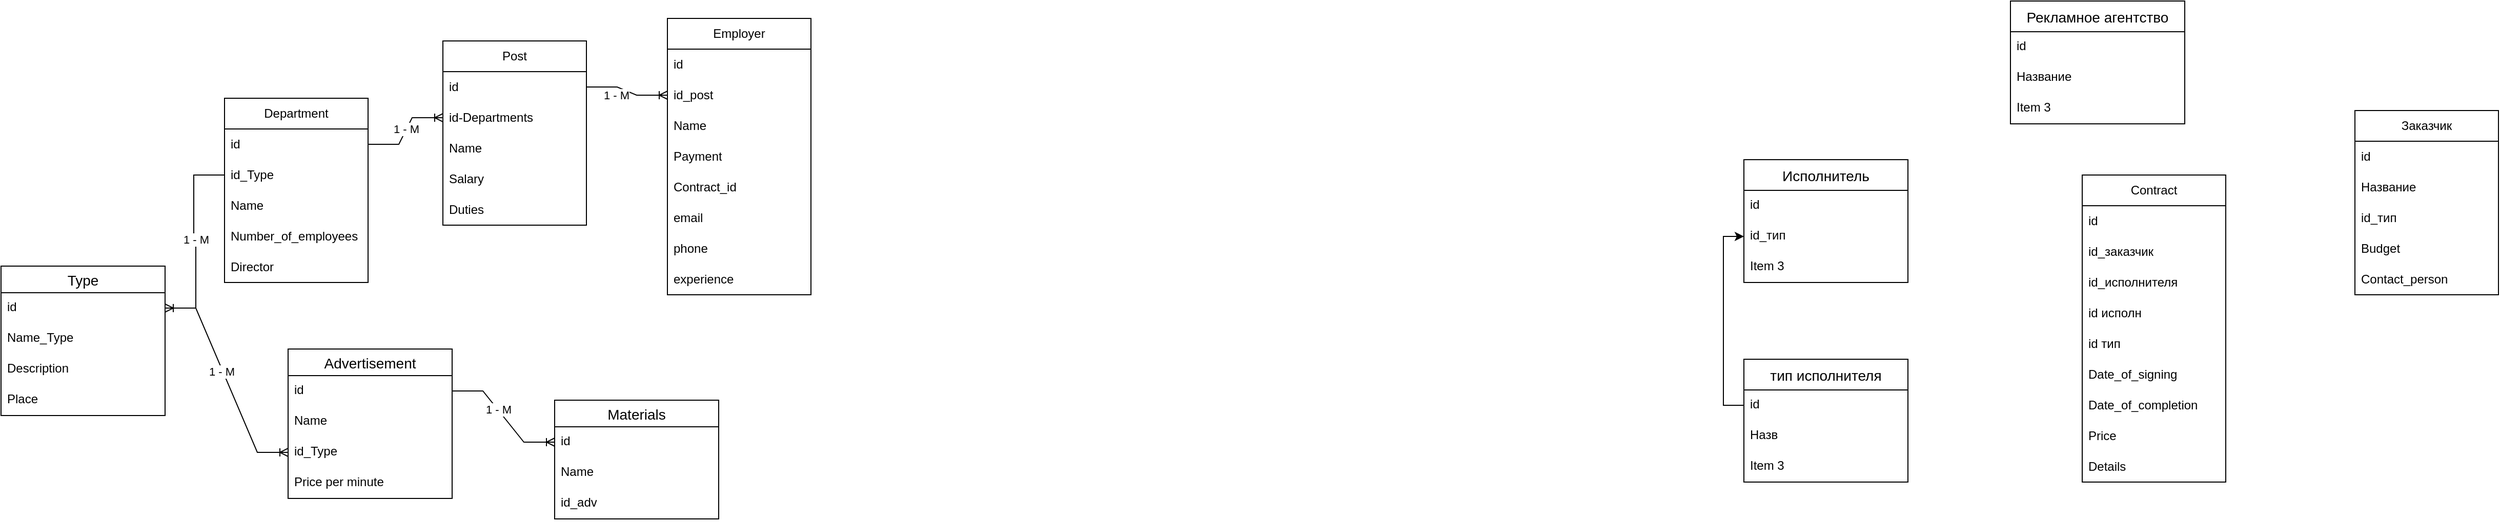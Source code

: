 <mxfile version="22.1.7" type="github">
  <diagram name="Страница 1" id="RJepbSxgr9JCMze_nwbU">
    <mxGraphModel dx="2156" dy="929" grid="1" gridSize="11" guides="1" tooltips="1" connect="1" arrows="1" fold="1" page="0" pageScale="1" pageWidth="827" pageHeight="1169" background="none" math="0" shadow="0">
      <root>
        <mxCell id="0" />
        <mxCell id="1" parent="0" />
        <mxCell id="G2dq0zFy6co482DmJKPM-1" value="Post" style="swimlane;fontStyle=0;childLayout=stackLayout;horizontal=1;startSize=30;horizontalStack=0;resizeParent=1;resizeParentMax=0;resizeLast=0;collapsible=1;marginBottom=0;whiteSpace=wrap;html=1;metaEdit=0;rounded=0;swimlaneLine=1;glass=0;shadow=0;noLabel=0;direction=east;fixDash=0;absoluteArcSize=0;" parent="1" vertex="1">
          <mxGeometry x="-589" y="9" width="140" height="180" as="geometry" />
        </mxCell>
        <mxCell id="G2dq0zFy6co482DmJKPM-2" value="id" style="text;strokeColor=none;fillColor=none;align=left;verticalAlign=middle;spacingLeft=4;spacingRight=4;overflow=hidden;points=[[0,0.5],[1,0.5]];portConstraint=eastwest;rotatable=0;whiteSpace=wrap;html=1;" parent="G2dq0zFy6co482DmJKPM-1" vertex="1">
          <mxGeometry y="30" width="140" height="30" as="geometry" />
        </mxCell>
        <mxCell id="G2dq0zFy6co482DmJKPM-7" value="id-Departments" style="text;strokeColor=none;fillColor=none;align=left;verticalAlign=middle;spacingLeft=4;spacingRight=4;overflow=hidden;points=[[0,0.5],[1,0.5]];portConstraint=eastwest;rotatable=0;whiteSpace=wrap;html=1;" parent="G2dq0zFy6co482DmJKPM-1" vertex="1">
          <mxGeometry y="60" width="140" height="30" as="geometry" />
        </mxCell>
        <mxCell id="G2dq0zFy6co482DmJKPM-3" value="Name" style="text;strokeColor=none;fillColor=none;align=left;verticalAlign=middle;spacingLeft=4;spacingRight=4;overflow=hidden;points=[[0,0.5],[1,0.5]];portConstraint=eastwest;rotatable=0;whiteSpace=wrap;html=1;" parent="G2dq0zFy6co482DmJKPM-1" vertex="1">
          <mxGeometry y="90" width="140" height="30" as="geometry" />
        </mxCell>
        <mxCell id="G2dq0zFy6co482DmJKPM-4" value="Salary" style="text;strokeColor=none;fillColor=none;align=left;verticalAlign=middle;spacingLeft=4;spacingRight=4;overflow=hidden;points=[[0,0.5],[1,0.5]];portConstraint=eastwest;rotatable=0;whiteSpace=wrap;html=1;" parent="G2dq0zFy6co482DmJKPM-1" vertex="1">
          <mxGeometry y="120" width="140" height="30" as="geometry" />
        </mxCell>
        <mxCell id="G2dq0zFy6co482DmJKPM-5" value="Duties" style="text;strokeColor=none;fillColor=none;align=left;verticalAlign=middle;spacingLeft=4;spacingRight=4;overflow=hidden;points=[[0,0.5],[1,0.5]];portConstraint=eastwest;rotatable=0;whiteSpace=wrap;html=1;" parent="G2dq0zFy6co482DmJKPM-1" vertex="1">
          <mxGeometry y="150" width="140" height="30" as="geometry" />
        </mxCell>
        <mxCell id="G2dq0zFy6co482DmJKPM-18" value="Department" style="swimlane;fontStyle=0;childLayout=stackLayout;horizontal=1;startSize=30;horizontalStack=0;resizeParent=1;resizeParentMax=0;resizeLast=0;collapsible=1;marginBottom=0;whiteSpace=wrap;html=1;metaEdit=0;rounded=0;swimlaneLine=1;glass=0;shadow=0;noLabel=0;direction=east;fixDash=0;absoluteArcSize=0;" parent="1" vertex="1">
          <mxGeometry x="-802" y="65" width="140" height="180" as="geometry" />
        </mxCell>
        <mxCell id="G2dq0zFy6co482DmJKPM-19" value="id" style="text;strokeColor=none;fillColor=none;align=left;verticalAlign=middle;spacingLeft=4;spacingRight=4;overflow=hidden;points=[[0,0.5],[1,0.5]];portConstraint=eastwest;rotatable=0;whiteSpace=wrap;html=1;" parent="G2dq0zFy6co482DmJKPM-18" vertex="1">
          <mxGeometry y="30" width="140" height="30" as="geometry" />
        </mxCell>
        <mxCell id="-k7Zx-D977QTdwcUHwIx-58" value="id_Type" style="text;strokeColor=none;fillColor=none;align=left;verticalAlign=middle;spacingLeft=4;spacingRight=4;overflow=hidden;points=[[0,0.5],[1,0.5]];portConstraint=eastwest;rotatable=0;whiteSpace=wrap;html=1;" parent="G2dq0zFy6co482DmJKPM-18" vertex="1">
          <mxGeometry y="60" width="140" height="30" as="geometry" />
        </mxCell>
        <mxCell id="G2dq0zFy6co482DmJKPM-20" value="Name" style="text;strokeColor=none;fillColor=none;align=left;verticalAlign=middle;spacingLeft=4;spacingRight=4;overflow=hidden;points=[[0,0.5],[1,0.5]];portConstraint=eastwest;rotatable=0;whiteSpace=wrap;html=1;" parent="G2dq0zFy6co482DmJKPM-18" vertex="1">
          <mxGeometry y="90" width="140" height="30" as="geometry" />
        </mxCell>
        <mxCell id="G2dq0zFy6co482DmJKPM-35" value="Number_of_employees" style="text;strokeColor=none;fillColor=none;align=left;verticalAlign=middle;spacingLeft=4;spacingRight=4;overflow=hidden;points=[[0,0.5],[1,0.5]];portConstraint=eastwest;rotatable=0;whiteSpace=wrap;html=1;" parent="G2dq0zFy6co482DmJKPM-18" vertex="1">
          <mxGeometry y="120" width="140" height="30" as="geometry" />
        </mxCell>
        <mxCell id="G2dq0zFy6co482DmJKPM-25" value="Director" style="text;strokeColor=none;fillColor=none;align=left;verticalAlign=middle;spacingLeft=4;spacingRight=4;overflow=hidden;points=[[0,0.5],[1,0.5]];portConstraint=eastwest;rotatable=0;whiteSpace=wrap;html=1;" parent="G2dq0zFy6co482DmJKPM-18" vertex="1">
          <mxGeometry y="150" width="140" height="30" as="geometry" />
        </mxCell>
        <mxCell id="-k7Zx-D977QTdwcUHwIx-12" value="Заказчик" style="swimlane;fontStyle=0;childLayout=stackLayout;horizontal=1;startSize=30;horizontalStack=0;resizeParent=1;resizeParentMax=0;resizeLast=0;collapsible=1;marginBottom=0;whiteSpace=wrap;html=1;metaEdit=0;rounded=0;swimlaneLine=1;glass=0;shadow=0;noLabel=0;direction=east;fixDash=0;absoluteArcSize=0;" parent="1" vertex="1">
          <mxGeometry x="1276" y="77" width="140" height="180" as="geometry" />
        </mxCell>
        <mxCell id="-k7Zx-D977QTdwcUHwIx-13" value="id" style="text;strokeColor=none;fillColor=none;align=left;verticalAlign=middle;spacingLeft=4;spacingRight=4;overflow=hidden;points=[[0,0.5],[1,0.5]];portConstraint=eastwest;rotatable=0;whiteSpace=wrap;html=1;" parent="-k7Zx-D977QTdwcUHwIx-12" vertex="1">
          <mxGeometry y="30" width="140" height="30" as="geometry" />
        </mxCell>
        <mxCell id="-k7Zx-D977QTdwcUHwIx-15" value="Название" style="text;strokeColor=none;fillColor=none;align=left;verticalAlign=middle;spacingLeft=4;spacingRight=4;overflow=hidden;points=[[0,0.5],[1,0.5]];portConstraint=eastwest;rotatable=0;whiteSpace=wrap;html=1;" parent="-k7Zx-D977QTdwcUHwIx-12" vertex="1">
          <mxGeometry y="60" width="140" height="30" as="geometry" />
        </mxCell>
        <mxCell id="-k7Zx-D977QTdwcUHwIx-16" value="id_тип" style="text;strokeColor=none;fillColor=none;align=left;verticalAlign=middle;spacingLeft=4;spacingRight=4;overflow=hidden;points=[[0,0.5],[1,0.5]];portConstraint=eastwest;rotatable=0;whiteSpace=wrap;html=1;" parent="-k7Zx-D977QTdwcUHwIx-12" vertex="1">
          <mxGeometry y="90" width="140" height="30" as="geometry" />
        </mxCell>
        <mxCell id="-k7Zx-D977QTdwcUHwIx-17" value="Budget" style="text;strokeColor=none;fillColor=none;align=left;verticalAlign=middle;spacingLeft=4;spacingRight=4;overflow=hidden;points=[[0,0.5],[1,0.5]];portConstraint=eastwest;rotatable=0;whiteSpace=wrap;html=1;" parent="-k7Zx-D977QTdwcUHwIx-12" vertex="1">
          <mxGeometry y="120" width="140" height="30" as="geometry" />
        </mxCell>
        <mxCell id="-k7Zx-D977QTdwcUHwIx-20" value="Contact_person" style="text;strokeColor=none;fillColor=none;align=left;verticalAlign=middle;spacingLeft=4;spacingRight=4;overflow=hidden;points=[[0,0.5],[1,0.5]];portConstraint=eastwest;rotatable=0;whiteSpace=wrap;html=1;" parent="-k7Zx-D977QTdwcUHwIx-12" vertex="1">
          <mxGeometry y="150" width="140" height="30" as="geometry" />
        </mxCell>
        <mxCell id="-k7Zx-D977QTdwcUHwIx-28" value="Employer" style="swimlane;fontStyle=0;childLayout=stackLayout;horizontal=1;startSize=30;horizontalStack=0;resizeParent=1;resizeParentMax=0;resizeLast=0;collapsible=1;marginBottom=0;whiteSpace=wrap;html=1;metaEdit=0;rounded=0;swimlaneLine=1;glass=0;shadow=0;noLabel=0;direction=east;fixDash=0;absoluteArcSize=0;" parent="1" vertex="1">
          <mxGeometry x="-370" y="-13" width="140" height="270" as="geometry">
            <mxRectangle x="-180" y="220" width="90" height="30" as="alternateBounds" />
          </mxGeometry>
        </mxCell>
        <mxCell id="-k7Zx-D977QTdwcUHwIx-29" value="id" style="text;strokeColor=none;fillColor=none;align=left;verticalAlign=middle;spacingLeft=4;spacingRight=4;overflow=hidden;points=[[0,0.5],[1,0.5]];portConstraint=eastwest;rotatable=0;whiteSpace=wrap;html=1;" parent="-k7Zx-D977QTdwcUHwIx-28" vertex="1">
          <mxGeometry y="30" width="140" height="30" as="geometry" />
        </mxCell>
        <mxCell id="-k7Zx-D977QTdwcUHwIx-30" value="id_post" style="text;strokeColor=none;fillColor=none;align=left;verticalAlign=middle;spacingLeft=4;spacingRight=4;overflow=hidden;points=[[0,0.5],[1,0.5]];portConstraint=eastwest;rotatable=0;whiteSpace=wrap;html=1;" parent="-k7Zx-D977QTdwcUHwIx-28" vertex="1">
          <mxGeometry y="60" width="140" height="30" as="geometry" />
        </mxCell>
        <mxCell id="-k7Zx-D977QTdwcUHwIx-31" value="Name" style="text;strokeColor=none;fillColor=none;align=left;verticalAlign=middle;spacingLeft=4;spacingRight=4;overflow=hidden;points=[[0,0.5],[1,0.5]];portConstraint=eastwest;rotatable=0;whiteSpace=wrap;html=1;" parent="-k7Zx-D977QTdwcUHwIx-28" vertex="1">
          <mxGeometry y="90" width="140" height="30" as="geometry" />
        </mxCell>
        <mxCell id="onbaWOsgui4nxf-Jx1qG-4" value="Payment" style="text;strokeColor=none;fillColor=none;align=left;verticalAlign=middle;spacingLeft=4;spacingRight=4;overflow=hidden;points=[[0,0.5],[1,0.5]];portConstraint=eastwest;rotatable=0;whiteSpace=wrap;html=1;" parent="-k7Zx-D977QTdwcUHwIx-28" vertex="1">
          <mxGeometry y="120" width="140" height="30" as="geometry" />
        </mxCell>
        <mxCell id="onbaWOsgui4nxf-Jx1qG-9" value="Contract_id" style="text;strokeColor=none;fillColor=none;align=left;verticalAlign=middle;spacingLeft=4;spacingRight=4;overflow=hidden;points=[[0,0.5],[1,0.5]];portConstraint=eastwest;rotatable=0;whiteSpace=wrap;html=1;" parent="-k7Zx-D977QTdwcUHwIx-28" vertex="1">
          <mxGeometry y="150" width="140" height="30" as="geometry" />
        </mxCell>
        <mxCell id="-k7Zx-D977QTdwcUHwIx-32" value="email" style="text;strokeColor=none;fillColor=none;align=left;verticalAlign=middle;spacingLeft=4;spacingRight=4;overflow=hidden;points=[[0,0.5],[1,0.5]];portConstraint=eastwest;rotatable=0;whiteSpace=wrap;html=1;" parent="-k7Zx-D977QTdwcUHwIx-28" vertex="1">
          <mxGeometry y="180" width="140" height="30" as="geometry" />
        </mxCell>
        <mxCell id="-k7Zx-D977QTdwcUHwIx-33" value="phone" style="text;strokeColor=none;fillColor=none;align=left;verticalAlign=middle;spacingLeft=4;spacingRight=4;overflow=hidden;points=[[0,0.5],[1,0.5]];portConstraint=eastwest;rotatable=0;whiteSpace=wrap;html=1;" parent="-k7Zx-D977QTdwcUHwIx-28" vertex="1">
          <mxGeometry y="210" width="140" height="30" as="geometry" />
        </mxCell>
        <mxCell id="-k7Zx-D977QTdwcUHwIx-34" value="experience" style="text;strokeColor=none;fillColor=none;align=left;verticalAlign=middle;spacingLeft=4;spacingRight=4;overflow=hidden;points=[[0,0.5],[1,0.5]];portConstraint=eastwest;rotatable=0;whiteSpace=wrap;html=1;" parent="-k7Zx-D977QTdwcUHwIx-28" vertex="1">
          <mxGeometry y="240" width="140" height="30" as="geometry" />
        </mxCell>
        <mxCell id="-k7Zx-D977QTdwcUHwIx-63" value="" style="edgeStyle=entityRelationEdgeStyle;fontSize=12;html=1;endArrow=ERoneToMany;rounded=0;exitX=1;exitY=0.5;exitDx=0;exitDy=0;entryX=0;entryY=0.5;entryDx=0;entryDy=0;" parent="1" source="G2dq0zFy6co482DmJKPM-19" target="G2dq0zFy6co482DmJKPM-7" edge="1">
          <mxGeometry width="100" height="100" relative="1" as="geometry">
            <mxPoint x="-225.06" y="536" as="sourcePoint" />
            <mxPoint x="-125.06" y="436" as="targetPoint" />
            <Array as="points">
              <mxPoint x="-651" y="89" />
            </Array>
          </mxGeometry>
        </mxCell>
        <mxCell id="-k7Zx-D977QTdwcUHwIx-75" value="1 - М" style="edgeLabel;html=1;align=center;verticalAlign=middle;resizable=0;points=[];" parent="-k7Zx-D977QTdwcUHwIx-63" vertex="1" connectable="0">
          <mxGeometry x="0.046" y="1" relative="1" as="geometry">
            <mxPoint as="offset" />
          </mxGeometry>
        </mxCell>
        <mxCell id="-k7Zx-D977QTdwcUHwIx-64" value="" style="edgeStyle=entityRelationEdgeStyle;fontSize=12;html=1;endArrow=ERoneToMany;rounded=0;exitX=1;exitY=0.5;exitDx=0;exitDy=0;entryX=0;entryY=0.5;entryDx=0;entryDy=0;" parent="1" source="G2dq0zFy6co482DmJKPM-2" target="-k7Zx-D977QTdwcUHwIx-30" edge="1">
          <mxGeometry width="100" height="100" relative="1" as="geometry">
            <mxPoint x="-393" y="65" as="sourcePoint" />
            <mxPoint x="-323" y="360" as="targetPoint" />
          </mxGeometry>
        </mxCell>
        <mxCell id="-k7Zx-D977QTdwcUHwIx-74" value="1 - М" style="edgeLabel;html=1;align=center;verticalAlign=middle;resizable=0;points=[];" parent="-k7Zx-D977QTdwcUHwIx-64" vertex="1" connectable="0">
          <mxGeometry x="0.409" y="-1" relative="1" as="geometry">
            <mxPoint x="-27" y="-1" as="offset" />
          </mxGeometry>
        </mxCell>
        <mxCell id="onbaWOsgui4nxf-Jx1qG-6" value="" style="edgeStyle=entityRelationEdgeStyle;fontSize=12;html=1;endArrow=ERoneToMany;rounded=0;exitX=0;exitY=0.5;exitDx=0;exitDy=0;entryX=1;entryY=0.5;entryDx=0;entryDy=0;" parent="1" source="-k7Zx-D977QTdwcUHwIx-58" target="onbaWOsgui4nxf-Jx1qG-26" edge="1">
          <mxGeometry width="100" height="100" relative="1" as="geometry">
            <mxPoint x="-173" y="464" as="sourcePoint" />
            <mxPoint x="-907" y="314" as="targetPoint" />
            <Array as="points">
              <mxPoint x="-856" y="144" />
              <mxPoint x="-875" y="155" />
            </Array>
          </mxGeometry>
        </mxCell>
        <mxCell id="onbaWOsgui4nxf-Jx1qG-8" value="1 - М" style="edgeLabel;html=1;align=center;verticalAlign=middle;resizable=0;points=[];" parent="onbaWOsgui4nxf-Jx1qG-6" vertex="1" connectable="0">
          <mxGeometry x="-0.038" y="2" relative="1" as="geometry">
            <mxPoint as="offset" />
          </mxGeometry>
        </mxCell>
        <mxCell id="onbaWOsgui4nxf-Jx1qG-13" value="Type" style="swimlane;fontStyle=0;childLayout=stackLayout;horizontal=1;startSize=26;horizontalStack=0;resizeParent=1;resizeParentMax=0;resizeLast=0;collapsible=1;marginBottom=0;align=center;fontSize=14;" parent="1" vertex="1">
          <mxGeometry x="-1020" y="229" width="160" height="146" as="geometry" />
        </mxCell>
        <mxCell id="onbaWOsgui4nxf-Jx1qG-26" value="id" style="text;strokeColor=none;fillColor=none;spacingLeft=4;spacingRight=4;overflow=hidden;rotatable=0;points=[[0,0.5],[1,0.5]];portConstraint=eastwest;fontSize=12;whiteSpace=wrap;html=1;" parent="onbaWOsgui4nxf-Jx1qG-13" vertex="1">
          <mxGeometry y="26" width="160" height="30" as="geometry" />
        </mxCell>
        <mxCell id="onbaWOsgui4nxf-Jx1qG-27" value="Name_Type" style="text;strokeColor=none;fillColor=none;spacingLeft=4;spacingRight=4;overflow=hidden;rotatable=0;points=[[0,0.5],[1,0.5]];portConstraint=eastwest;fontSize=12;whiteSpace=wrap;html=1;" parent="onbaWOsgui4nxf-Jx1qG-13" vertex="1">
          <mxGeometry y="56" width="160" height="30" as="geometry" />
        </mxCell>
        <mxCell id="nOb7-5xYa6z6IrBB-SR6-3" value="Description" style="text;strokeColor=none;fillColor=none;spacingLeft=4;spacingRight=4;overflow=hidden;rotatable=0;points=[[0,0.5],[1,0.5]];portConstraint=eastwest;fontSize=12;whiteSpace=wrap;html=1;" parent="onbaWOsgui4nxf-Jx1qG-13" vertex="1">
          <mxGeometry y="86" width="160" height="30" as="geometry" />
        </mxCell>
        <mxCell id="nOb7-5xYa6z6IrBB-SR6-2" value="Place" style="text;strokeColor=none;fillColor=none;spacingLeft=4;spacingRight=4;overflow=hidden;rotatable=0;points=[[0,0.5],[1,0.5]];portConstraint=eastwest;fontSize=12;whiteSpace=wrap;html=1;" parent="onbaWOsgui4nxf-Jx1qG-13" vertex="1">
          <mxGeometry y="116" width="160" height="30" as="geometry" />
        </mxCell>
        <mxCell id="onbaWOsgui4nxf-Jx1qG-21" value="Advertisement" style="swimlane;fontStyle=0;childLayout=stackLayout;horizontal=1;startSize=26;horizontalStack=0;resizeParent=1;resizeParentMax=0;resizeLast=0;collapsible=1;marginBottom=0;align=center;fontSize=14;" parent="1" vertex="1">
          <mxGeometry x="-740" y="310" width="160" height="146" as="geometry" />
        </mxCell>
        <mxCell id="onbaWOsgui4nxf-Jx1qG-23" value="id" style="text;strokeColor=none;fillColor=none;spacingLeft=4;spacingRight=4;overflow=hidden;rotatable=0;points=[[0,0.5],[1,0.5]];portConstraint=eastwest;fontSize=12;whiteSpace=wrap;html=1;" parent="onbaWOsgui4nxf-Jx1qG-21" vertex="1">
          <mxGeometry y="26" width="160" height="30" as="geometry" />
        </mxCell>
        <mxCell id="onbaWOsgui4nxf-Jx1qG-35" value="Name" style="text;strokeColor=none;fillColor=none;spacingLeft=4;spacingRight=4;overflow=hidden;rotatable=0;points=[[0,0.5],[1,0.5]];portConstraint=eastwest;fontSize=12;whiteSpace=wrap;html=1;" parent="onbaWOsgui4nxf-Jx1qG-21" vertex="1">
          <mxGeometry y="56" width="160" height="30" as="geometry" />
        </mxCell>
        <mxCell id="onbaWOsgui4nxf-Jx1qG-22" value="id_Type" style="text;strokeColor=none;fillColor=none;spacingLeft=4;spacingRight=4;overflow=hidden;rotatable=0;points=[[0,0.5],[1,0.5]];portConstraint=eastwest;fontSize=12;whiteSpace=wrap;html=1;" parent="onbaWOsgui4nxf-Jx1qG-21" vertex="1">
          <mxGeometry y="86" width="160" height="30" as="geometry" />
        </mxCell>
        <mxCell id="onbaWOsgui4nxf-Jx1qG-42" value="Price per minute" style="text;strokeColor=none;fillColor=none;spacingLeft=4;spacingRight=4;overflow=hidden;rotatable=0;points=[[0,0.5],[1,0.5]];portConstraint=eastwest;fontSize=12;whiteSpace=wrap;html=1;" parent="onbaWOsgui4nxf-Jx1qG-21" vertex="1">
          <mxGeometry y="116" width="160" height="30" as="geometry" />
        </mxCell>
        <mxCell id="onbaWOsgui4nxf-Jx1qG-40" value="" style="edgeStyle=entityRelationEdgeStyle;fontSize=12;html=1;endArrow=ERoneToMany;rounded=0;exitX=1;exitY=0.5;exitDx=0;exitDy=0;entryX=0;entryY=0.5;entryDx=0;entryDy=0;" parent="1" source="onbaWOsgui4nxf-Jx1qG-26" target="onbaWOsgui4nxf-Jx1qG-22" edge="1">
          <mxGeometry width="100" height="100" relative="1" as="geometry">
            <mxPoint x="-860" y="300" as="sourcePoint" />
            <mxPoint x="-788" y="340" as="targetPoint" />
            <Array as="points">
              <mxPoint x="-799" y="423" />
              <mxPoint x="-860" y="330" />
              <mxPoint x="-778" y="304" />
              <mxPoint x="-818" y="434" />
              <mxPoint x="-487" y="334" />
            </Array>
          </mxGeometry>
        </mxCell>
        <mxCell id="onbaWOsgui4nxf-Jx1qG-41" value="1 - М" style="edgeLabel;html=1;align=center;verticalAlign=middle;resizable=0;points=[];" parent="onbaWOsgui4nxf-Jx1qG-40" vertex="1" connectable="0">
          <mxGeometry x="-0.038" y="2" relative="1" as="geometry">
            <mxPoint x="-5" y="-4" as="offset" />
          </mxGeometry>
        </mxCell>
        <mxCell id="nOb7-5xYa6z6IrBB-SR6-33" value="" style="edgeStyle=entityRelationEdgeStyle;fontSize=12;html=1;endArrow=ERoneToMany;rounded=0;exitX=1;exitY=0.5;exitDx=0;exitDy=0;entryX=0;entryY=0.5;entryDx=0;entryDy=0;" parent="1" source="onbaWOsgui4nxf-Jx1qG-23" target="nOb7-5xYa6z6IrBB-SR6-36" edge="1">
          <mxGeometry width="100" height="100" relative="1" as="geometry">
            <mxPoint x="-540" y="390" as="sourcePoint" />
            <mxPoint x="-480" y="420" as="targetPoint" />
            <Array as="points">
              <mxPoint x="-479" y="543" />
              <mxPoint x="-100" y="540" />
              <mxPoint x="-540" y="450" />
              <mxPoint x="-458" y="424" />
              <mxPoint x="-498" y="554" />
              <mxPoint x="-167" y="454" />
            </Array>
          </mxGeometry>
        </mxCell>
        <mxCell id="nOb7-5xYa6z6IrBB-SR6-34" value="1 - М" style="edgeLabel;html=1;align=center;verticalAlign=middle;resizable=0;points=[];" parent="nOb7-5xYa6z6IrBB-SR6-33" vertex="1" connectable="0">
          <mxGeometry x="-0.038" y="2" relative="1" as="geometry">
            <mxPoint x="-5" y="-4" as="offset" />
          </mxGeometry>
        </mxCell>
        <mxCell id="nOb7-5xYa6z6IrBB-SR6-35" value="Materials" style="swimlane;fontStyle=0;childLayout=stackLayout;horizontal=1;startSize=26;horizontalStack=0;resizeParent=1;resizeParentMax=0;resizeLast=0;collapsible=1;marginBottom=0;align=center;fontSize=14;" parent="1" vertex="1">
          <mxGeometry x="-480" y="360" width="160" height="116" as="geometry" />
        </mxCell>
        <mxCell id="nOb7-5xYa6z6IrBB-SR6-36" value="id" style="text;strokeColor=none;fillColor=none;spacingLeft=4;spacingRight=4;overflow=hidden;rotatable=0;points=[[0,0.5],[1,0.5]];portConstraint=eastwest;fontSize=12;whiteSpace=wrap;html=1;" parent="nOb7-5xYa6z6IrBB-SR6-35" vertex="1">
          <mxGeometry y="26" width="160" height="30" as="geometry" />
        </mxCell>
        <mxCell id="nOb7-5xYa6z6IrBB-SR6-37" value="Name" style="text;strokeColor=none;fillColor=none;spacingLeft=4;spacingRight=4;overflow=hidden;rotatable=0;points=[[0,0.5],[1,0.5]];portConstraint=eastwest;fontSize=12;whiteSpace=wrap;html=1;" parent="nOb7-5xYa6z6IrBB-SR6-35" vertex="1">
          <mxGeometry y="56" width="160" height="30" as="geometry" />
        </mxCell>
        <mxCell id="nOb7-5xYa6z6IrBB-SR6-38" value="id_adv" style="text;strokeColor=none;fillColor=none;spacingLeft=4;spacingRight=4;overflow=hidden;rotatable=0;points=[[0,0.5],[1,0.5]];portConstraint=eastwest;fontSize=12;whiteSpace=wrap;html=1;" parent="nOb7-5xYa6z6IrBB-SR6-35" vertex="1">
          <mxGeometry y="86" width="160" height="30" as="geometry" />
        </mxCell>
        <mxCell id="nOb7-5xYa6z6IrBB-SR6-39" value="Исполнитель" style="swimlane;fontStyle=0;childLayout=stackLayout;horizontal=1;startSize=30;horizontalStack=0;resizeParent=1;resizeParentMax=0;resizeLast=0;collapsible=1;marginBottom=0;align=center;fontSize=14;" parent="1" vertex="1">
          <mxGeometry x="680" y="125" width="160" height="120" as="geometry" />
        </mxCell>
        <mxCell id="nOb7-5xYa6z6IrBB-SR6-40" value="id" style="text;strokeColor=none;fillColor=none;spacingLeft=4;spacingRight=4;overflow=hidden;rotatable=0;points=[[0,0.5],[1,0.5]];portConstraint=eastwest;fontSize=12;whiteSpace=wrap;html=1;" parent="nOb7-5xYa6z6IrBB-SR6-39" vertex="1">
          <mxGeometry y="30" width="160" height="30" as="geometry" />
        </mxCell>
        <mxCell id="nOb7-5xYa6z6IrBB-SR6-41" value="id_тип" style="text;strokeColor=none;fillColor=none;spacingLeft=4;spacingRight=4;overflow=hidden;rotatable=0;points=[[0,0.5],[1,0.5]];portConstraint=eastwest;fontSize=12;whiteSpace=wrap;html=1;" parent="nOb7-5xYa6z6IrBB-SR6-39" vertex="1">
          <mxGeometry y="60" width="160" height="30" as="geometry" />
        </mxCell>
        <mxCell id="nOb7-5xYa6z6IrBB-SR6-42" value="Item 3" style="text;strokeColor=none;fillColor=none;spacingLeft=4;spacingRight=4;overflow=hidden;rotatable=0;points=[[0,0.5],[1,0.5]];portConstraint=eastwest;fontSize=12;whiteSpace=wrap;html=1;" parent="nOb7-5xYa6z6IrBB-SR6-39" vertex="1">
          <mxGeometry y="90" width="160" height="30" as="geometry" />
        </mxCell>
        <mxCell id="m3FH3Wrw8_3AE0XsQvWk-14" value="Рекламное агентство" style="swimlane;fontStyle=0;childLayout=stackLayout;horizontal=1;startSize=30;horizontalStack=0;resizeParent=1;resizeParentMax=0;resizeLast=0;collapsible=1;marginBottom=0;align=center;fontSize=14;" vertex="1" parent="1">
          <mxGeometry x="940" y="-30" width="170" height="120" as="geometry">
            <mxRectangle x="940" y="-30" width="180" height="30" as="alternateBounds" />
          </mxGeometry>
        </mxCell>
        <mxCell id="m3FH3Wrw8_3AE0XsQvWk-16" value="id" style="text;strokeColor=none;fillColor=none;spacingLeft=4;spacingRight=4;overflow=hidden;rotatable=0;points=[[0,0.5],[1,0.5]];portConstraint=eastwest;fontSize=12;whiteSpace=wrap;html=1;" vertex="1" parent="m3FH3Wrw8_3AE0XsQvWk-14">
          <mxGeometry y="30" width="170" height="30" as="geometry" />
        </mxCell>
        <mxCell id="m3FH3Wrw8_3AE0XsQvWk-15" value="Название" style="text;strokeColor=none;fillColor=none;spacingLeft=4;spacingRight=4;overflow=hidden;rotatable=0;points=[[0,0.5],[1,0.5]];portConstraint=eastwest;fontSize=12;whiteSpace=wrap;html=1;" vertex="1" parent="m3FH3Wrw8_3AE0XsQvWk-14">
          <mxGeometry y="60" width="170" height="30" as="geometry" />
        </mxCell>
        <mxCell id="m3FH3Wrw8_3AE0XsQvWk-17" value="Item 3" style="text;strokeColor=none;fillColor=none;spacingLeft=4;spacingRight=4;overflow=hidden;rotatable=0;points=[[0,0.5],[1,0.5]];portConstraint=eastwest;fontSize=12;whiteSpace=wrap;html=1;" vertex="1" parent="m3FH3Wrw8_3AE0XsQvWk-14">
          <mxGeometry y="90" width="170" height="30" as="geometry" />
        </mxCell>
        <mxCell id="m3FH3Wrw8_3AE0XsQvWk-20" value="тип исполнителя" style="swimlane;fontStyle=0;childLayout=stackLayout;horizontal=1;startSize=30;horizontalStack=0;resizeParent=1;resizeParentMax=0;resizeLast=0;collapsible=1;marginBottom=0;align=center;fontSize=14;" vertex="1" parent="1">
          <mxGeometry x="680" y="320" width="160" height="120" as="geometry" />
        </mxCell>
        <mxCell id="m3FH3Wrw8_3AE0XsQvWk-21" value="id" style="text;strokeColor=none;fillColor=none;spacingLeft=4;spacingRight=4;overflow=hidden;rotatable=0;points=[[0,0.5],[1,0.5]];portConstraint=eastwest;fontSize=12;whiteSpace=wrap;html=1;" vertex="1" parent="m3FH3Wrw8_3AE0XsQvWk-20">
          <mxGeometry y="30" width="160" height="30" as="geometry" />
        </mxCell>
        <mxCell id="m3FH3Wrw8_3AE0XsQvWk-22" value="Назв" style="text;strokeColor=none;fillColor=none;spacingLeft=4;spacingRight=4;overflow=hidden;rotatable=0;points=[[0,0.5],[1,0.5]];portConstraint=eastwest;fontSize=12;whiteSpace=wrap;html=1;" vertex="1" parent="m3FH3Wrw8_3AE0XsQvWk-20">
          <mxGeometry y="60" width="160" height="30" as="geometry" />
        </mxCell>
        <mxCell id="m3FH3Wrw8_3AE0XsQvWk-23" value="Item 3" style="text;strokeColor=none;fillColor=none;spacingLeft=4;spacingRight=4;overflow=hidden;rotatable=0;points=[[0,0.5],[1,0.5]];portConstraint=eastwest;fontSize=12;whiteSpace=wrap;html=1;" vertex="1" parent="m3FH3Wrw8_3AE0XsQvWk-20">
          <mxGeometry y="90" width="160" height="30" as="geometry" />
        </mxCell>
        <mxCell id="m3FH3Wrw8_3AE0XsQvWk-26" style="edgeStyle=orthogonalEdgeStyle;rounded=0;orthogonalLoop=1;jettySize=auto;html=1;exitX=0;exitY=0.5;exitDx=0;exitDy=0;entryX=0;entryY=0.5;entryDx=0;entryDy=0;" edge="1" parent="1" source="m3FH3Wrw8_3AE0XsQvWk-21" target="nOb7-5xYa6z6IrBB-SR6-41">
          <mxGeometry relative="1" as="geometry" />
        </mxCell>
        <mxCell id="G2dq0zFy6co482DmJKPM-42" value="Contract" style="swimlane;fontStyle=0;childLayout=stackLayout;horizontal=1;startSize=30;horizontalStack=0;resizeParent=1;resizeParentMax=0;resizeLast=0;collapsible=1;marginBottom=0;whiteSpace=wrap;html=1;shadow=0;" parent="1" vertex="1">
          <mxGeometry x="1010" y="140" width="140" height="300" as="geometry" />
        </mxCell>
        <mxCell id="G2dq0zFy6co482DmJKPM-43" value="id" style="text;strokeColor=none;fillColor=none;align=left;verticalAlign=middle;spacingLeft=4;spacingRight=4;overflow=hidden;points=[[0,0.5],[1,0.5]];portConstraint=eastwest;rotatable=0;whiteSpace=wrap;html=1;" parent="G2dq0zFy6co482DmJKPM-42" vertex="1">
          <mxGeometry y="30" width="140" height="30" as="geometry" />
        </mxCell>
        <mxCell id="G2dq0zFy6co482DmJKPM-44" value="id_заказчик" style="text;strokeColor=none;fillColor=none;align=left;verticalAlign=middle;spacingLeft=4;spacingRight=4;overflow=hidden;points=[[0,0.5],[1,0.5]];portConstraint=eastwest;rotatable=0;whiteSpace=wrap;html=1;" parent="G2dq0zFy6co482DmJKPM-42" vertex="1">
          <mxGeometry y="60" width="140" height="30" as="geometry" />
        </mxCell>
        <mxCell id="onbaWOsgui4nxf-Jx1qG-28" value="id_исполнителя" style="text;strokeColor=none;fillColor=none;align=left;verticalAlign=middle;spacingLeft=4;spacingRight=4;overflow=hidden;points=[[0,0.5],[1,0.5]];portConstraint=eastwest;rotatable=0;whiteSpace=wrap;html=1;" parent="G2dq0zFy6co482DmJKPM-42" vertex="1">
          <mxGeometry y="90" width="140" height="30" as="geometry" />
        </mxCell>
        <mxCell id="m3FH3Wrw8_3AE0XsQvWk-19" value="id исполн" style="text;strokeColor=none;fillColor=none;align=left;verticalAlign=middle;spacingLeft=4;spacingRight=4;overflow=hidden;points=[[0,0.5],[1,0.5]];portConstraint=eastwest;rotatable=0;whiteSpace=wrap;html=1;" vertex="1" parent="G2dq0zFy6co482DmJKPM-42">
          <mxGeometry y="120" width="140" height="30" as="geometry" />
        </mxCell>
        <mxCell id="m3FH3Wrw8_3AE0XsQvWk-25" value="id тип" style="text;strokeColor=none;fillColor=none;align=left;verticalAlign=middle;spacingLeft=4;spacingRight=4;overflow=hidden;points=[[0,0.5],[1,0.5]];portConstraint=eastwest;rotatable=0;whiteSpace=wrap;html=1;" vertex="1" parent="G2dq0zFy6co482DmJKPM-42">
          <mxGeometry y="150" width="140" height="30" as="geometry" />
        </mxCell>
        <mxCell id="G2dq0zFy6co482DmJKPM-45" value="Date_of_signing" style="text;strokeColor=none;fillColor=none;align=left;verticalAlign=middle;spacingLeft=4;spacingRight=4;overflow=hidden;points=[[0,0.5],[1,0.5]];portConstraint=eastwest;rotatable=0;whiteSpace=wrap;html=1;" parent="G2dq0zFy6co482DmJKPM-42" vertex="1">
          <mxGeometry y="180" width="140" height="30" as="geometry" />
        </mxCell>
        <mxCell id="-k7Zx-D977QTdwcUHwIx-49" value="Date_of_completion" style="text;strokeColor=none;fillColor=none;align=left;verticalAlign=middle;spacingLeft=4;spacingRight=4;overflow=hidden;points=[[0,0.5],[1,0.5]];portConstraint=eastwest;rotatable=0;whiteSpace=wrap;html=1;" parent="G2dq0zFy6co482DmJKPM-42" vertex="1">
          <mxGeometry y="210" width="140" height="30" as="geometry" />
        </mxCell>
        <mxCell id="G2dq0zFy6co482DmJKPM-46" value="Price" style="text;strokeColor=none;fillColor=none;align=left;verticalAlign=middle;spacingLeft=4;spacingRight=4;overflow=hidden;points=[[0,0.5],[1,0.5]];portConstraint=eastwest;rotatable=0;whiteSpace=wrap;html=1;" parent="G2dq0zFy6co482DmJKPM-42" vertex="1">
          <mxGeometry y="240" width="140" height="30" as="geometry" />
        </mxCell>
        <mxCell id="-k7Zx-D977QTdwcUHwIx-50" value="Details" style="text;strokeColor=none;fillColor=none;align=left;verticalAlign=middle;spacingLeft=4;spacingRight=4;overflow=hidden;points=[[0,0.5],[1,0.5]];portConstraint=eastwest;rotatable=0;whiteSpace=wrap;html=1;" parent="G2dq0zFy6co482DmJKPM-42" vertex="1">
          <mxGeometry y="270" width="140" height="30" as="geometry" />
        </mxCell>
      </root>
    </mxGraphModel>
  </diagram>
</mxfile>
